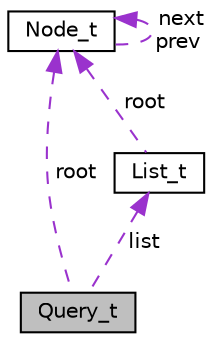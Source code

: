 digraph "Query_t"
{
 // LATEX_PDF_SIZE
  edge [fontname="Helvetica",fontsize="10",labelfontname="Helvetica",labelfontsize="10"];
  node [fontname="Helvetica",fontsize="10",shape=record];
  Node1 [label="Query_t",height=0.2,width=0.4,color="black", fillcolor="grey75", style="filled", fontcolor="black",tooltip=" "];
  Node2 -> Node1 [dir="back",color="darkorchid3",fontsize="10",style="dashed",label=" list" ,fontname="Helvetica"];
  Node2 [label="List_t",height=0.2,width=0.4,color="black", fillcolor="white", style="filled",URL="$struct_list__t.html",tooltip=" "];
  Node3 -> Node2 [dir="back",color="darkorchid3",fontsize="10",style="dashed",label=" root" ,fontname="Helvetica"];
  Node3 [label="Node_t",height=0.2,width=0.4,color="black", fillcolor="white", style="filled",URL="$struct_node__t.html",tooltip=" "];
  Node3 -> Node3 [dir="back",color="darkorchid3",fontsize="10",style="dashed",label=" next\nprev" ,fontname="Helvetica"];
  Node3 -> Node1 [dir="back",color="darkorchid3",fontsize="10",style="dashed",label=" root" ,fontname="Helvetica"];
}
